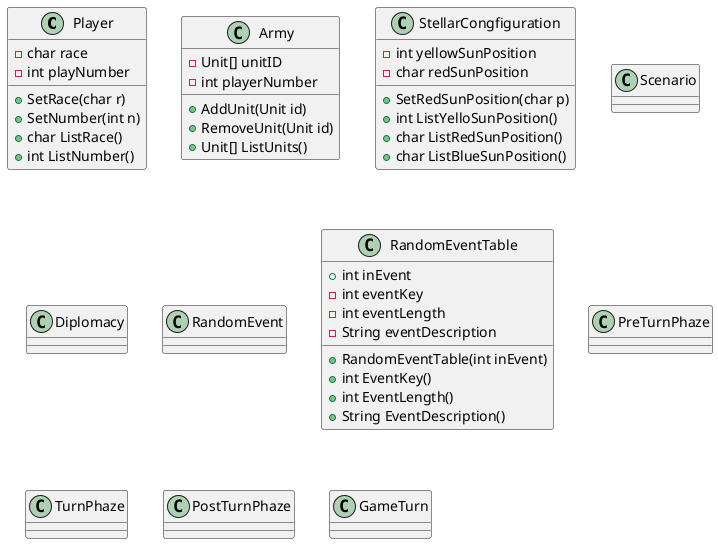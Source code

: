 @startuml


class Player{
	-char race
	-int playNumber

	+SetRace(char r)
	+SetNumber(int n)
	+char ListRace()
	+int ListNumber()	


}  

class Army{
	-Unit[] unitID
	-int playerNumber

	+AddUnit(Unit id)
	+RemoveUnit(Unit id)
	+Unit[] ListUnits()
}

class StellarCongfiguration{
	-int yellowSunPosition
	-char redSunPosition

	+SetRedSunPosition(char p)
	+int ListYelloSunPosition()
	+char ListRedSunPosition()
	+char ListBlueSunPosition()

}




class Scenario {
	
	
}

class Diplomacy
class RandomEvent
class RandomEventTable {
	+int inEvent
	-int eventKey
	-int eventLength
	-String eventDescription

	+RandomEventTable(int inEvent)
	+int EventKey()
	+int EventLength()
	+String EventDescription()
}
class PreTurnPhaze
class TurnPhaze
class PostTurnPhaze
class GameTurn

@enduml
